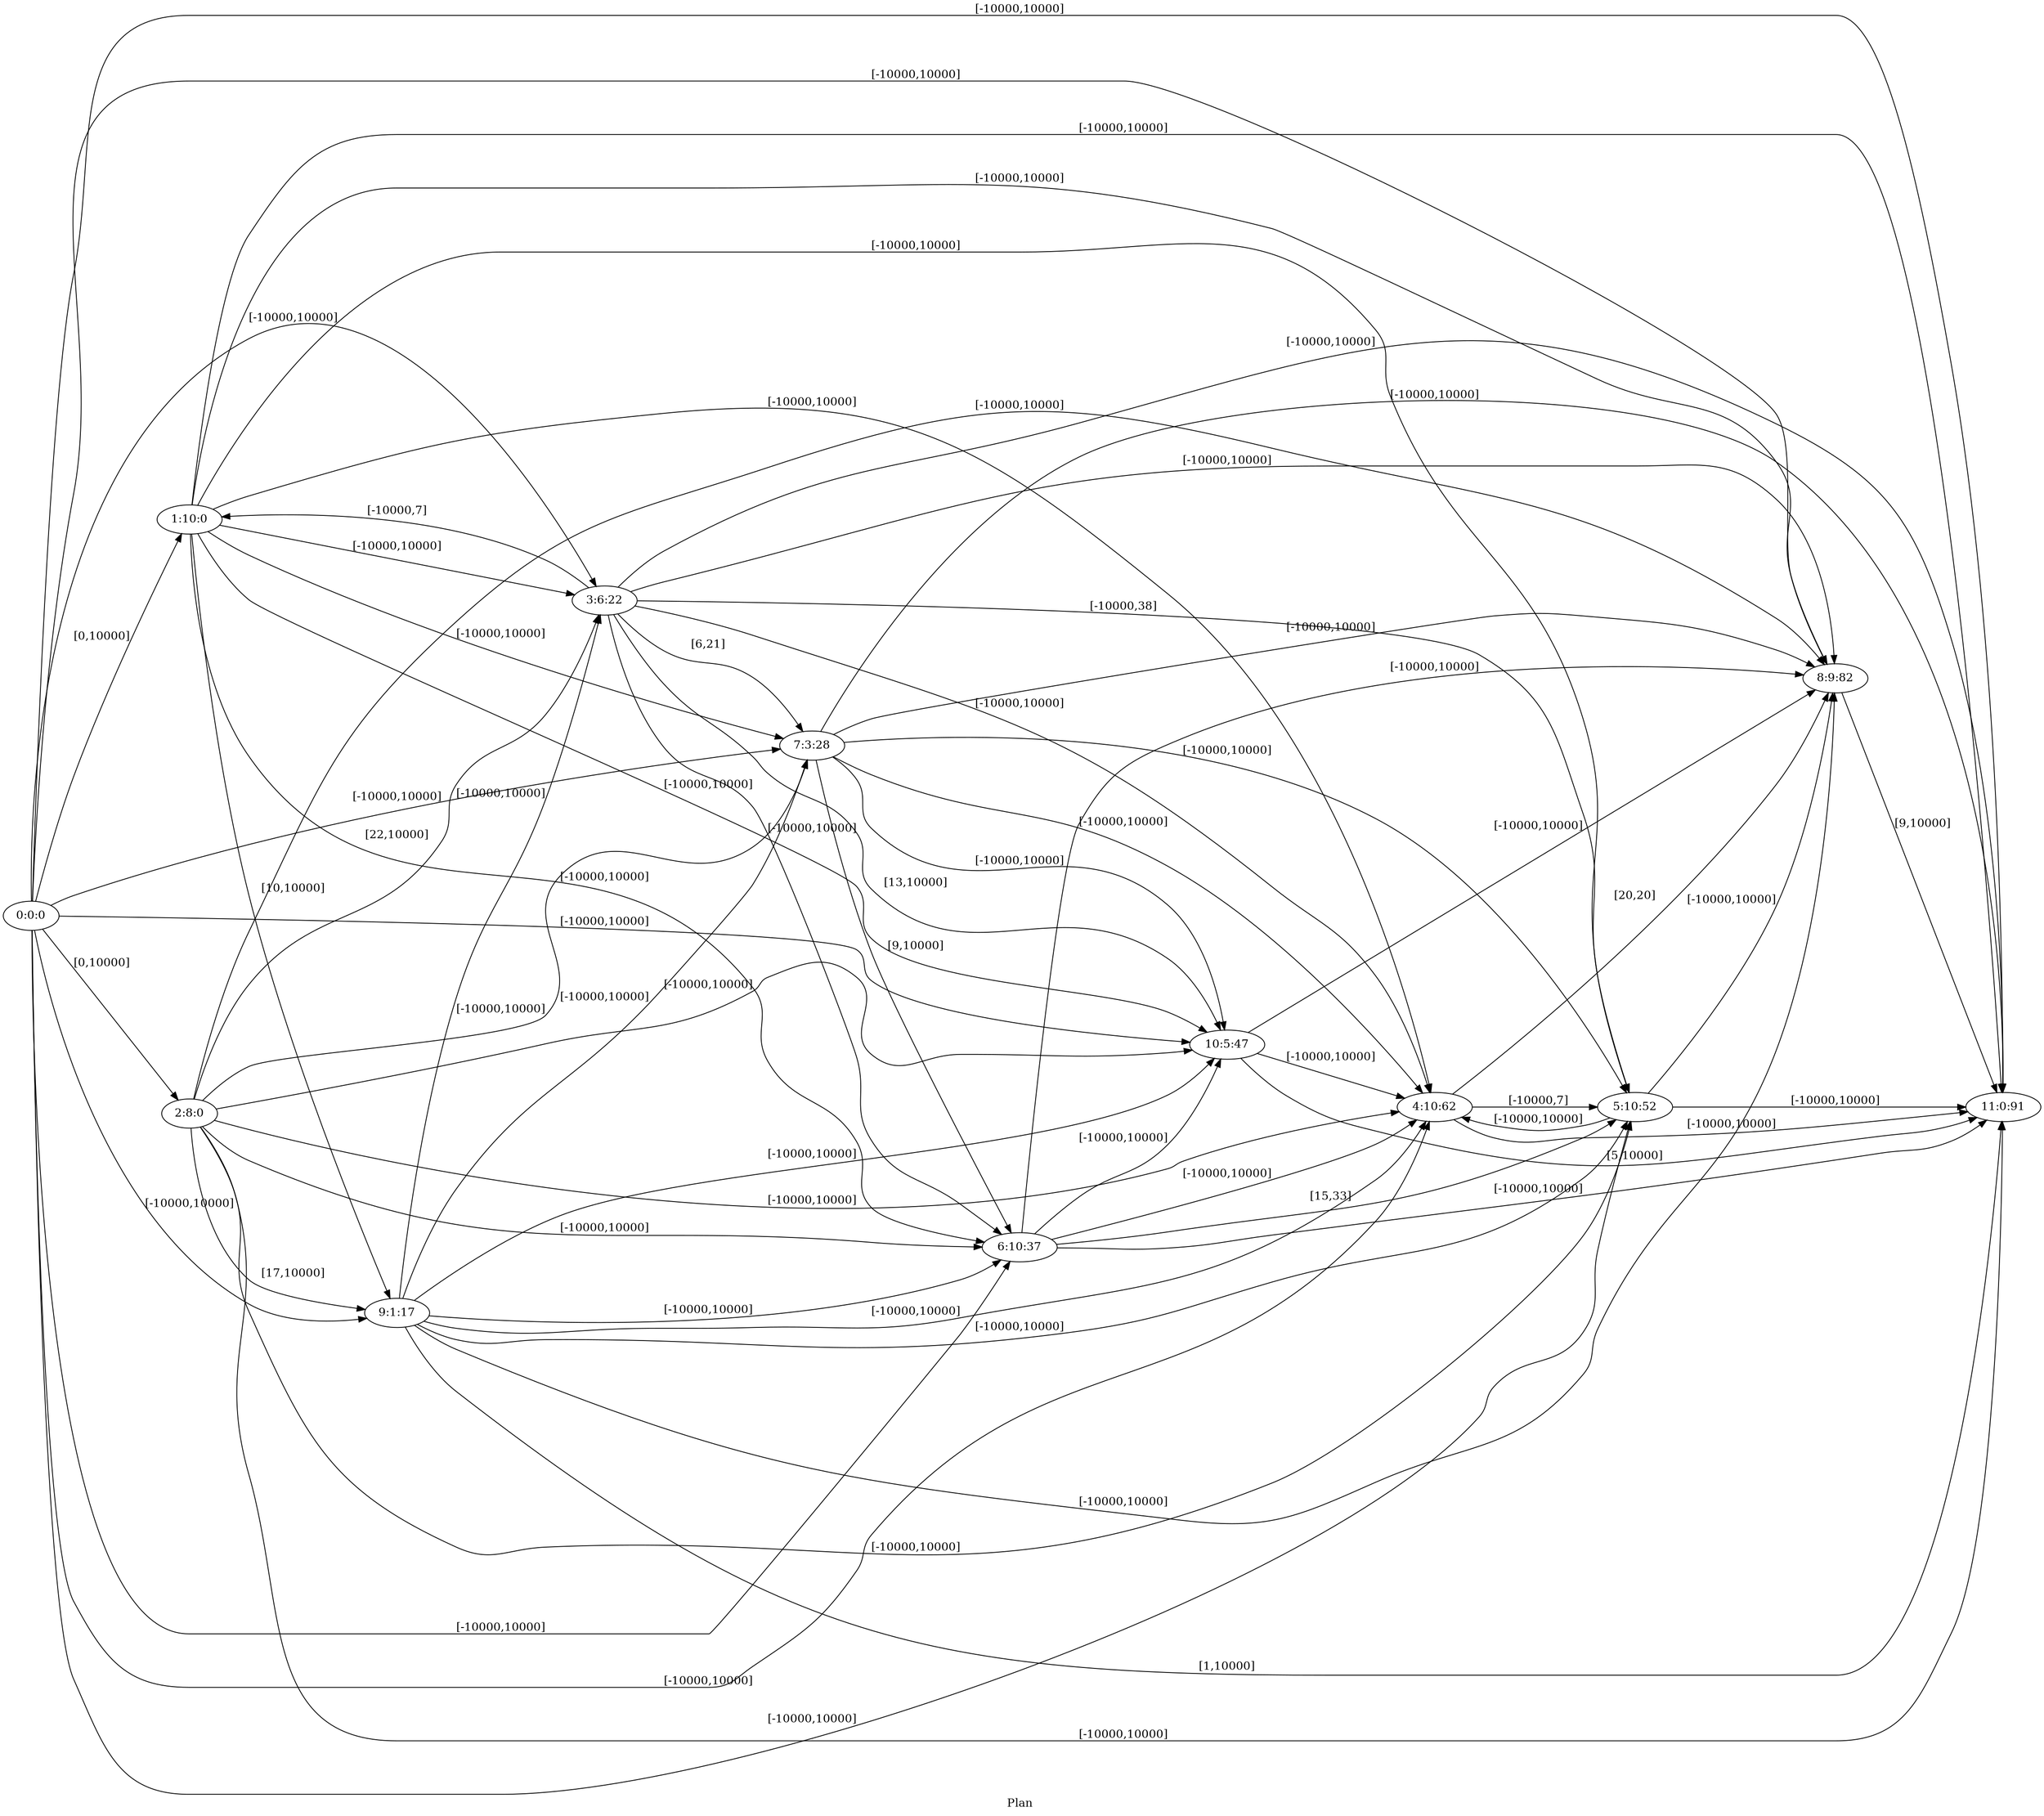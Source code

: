 digraph G {
 rankdir = LR;
 nodesep = .45; 
 size = 30;
label="Plan ";
 fldt = 0.518273;
"0:0:0"->"1:10:0"[ label = "[0,10000]"];
"0:0:0"->"2:8:0"[ label = "[0,10000]"];
"0:0:0"->"3:6:22"[ label = "[-10000,10000]"];
"0:0:0"->"4:10:62"[ label = "[-10000,10000]"];
"0:0:0"->"5:10:52"[ label = "[-10000,10000]"];
"0:0:0"->"6:10:37"[ label = "[-10000,10000]"];
"0:0:0"->"7:3:28"[ label = "[-10000,10000]"];
"0:0:0"->"8:9:82"[ label = "[-10000,10000]"];
"0:0:0"->"9:1:17"[ label = "[-10000,10000]"];
"0:0:0"->"10:5:47"[ label = "[-10000,10000]"];
"0:0:0"->"11:0:91"[ label = "[-10000,10000]"];
"1:10:0"->"3:6:22"[ label = "[-10000,10000]"];
"1:10:0"->"4:10:62"[ label = "[-10000,10000]"];
"1:10:0"->"5:10:52"[ label = "[-10000,10000]"];
"1:10:0"->"6:10:37"[ label = "[-10000,10000]"];
"1:10:0"->"7:3:28"[ label = "[-10000,10000]"];
"1:10:0"->"8:9:82"[ label = "[-10000,10000]"];
"1:10:0"->"9:1:17"[ label = "[10,10000]"];
"1:10:0"->"10:5:47"[ label = "[-10000,10000]"];
"1:10:0"->"11:0:91"[ label = "[-10000,10000]"];
"2:8:0"->"3:6:22"[ label = "[22,10000]"];
"2:8:0"->"4:10:62"[ label = "[-10000,10000]"];
"2:8:0"->"5:10:52"[ label = "[-10000,10000]"];
"2:8:0"->"6:10:37"[ label = "[-10000,10000]"];
"2:8:0"->"7:3:28"[ label = "[-10000,10000]"];
"2:8:0"->"8:9:82"[ label = "[-10000,10000]"];
"2:8:0"->"9:1:17"[ label = "[17,10000]"];
"2:8:0"->"10:5:47"[ label = "[-10000,10000]"];
"2:8:0"->"11:0:91"[ label = "[-10000,10000]"];
"3:6:22"->"1:10:0"[ label = "[-10000,7]"];
"3:6:22"->"4:10:62"[ label = "[-10000,10000]"];
"3:6:22"->"5:10:52"[ label = "[-10000,38]"];
"3:6:22"->"6:10:37"[ label = "[-10000,10000]"];
"3:6:22"->"7:3:28"[ label = "[6,21]"];
"3:6:22"->"8:9:82"[ label = "[-10000,10000]"];
"3:6:22"->"10:5:47"[ label = "[13,10000]"];
"3:6:22"->"11:0:91"[ label = "[-10000,10000]"];
"4:10:62"->"5:10:52"[ label = "[-10000,7]"];
"4:10:62"->"8:9:82"[ label = "[20,20]"];
"4:10:62"->"11:0:91"[ label = "[-10000,10000]"];
"5:10:52"->"4:10:62"[ label = "[-10000,10000]"];
"5:10:52"->"8:9:82"[ label = "[-10000,10000]"];
"5:10:52"->"11:0:91"[ label = "[-10000,10000]"];
"6:10:37"->"4:10:62"[ label = "[-10000,10000]"];
"6:10:37"->"5:10:52"[ label = "[15,33]"];
"6:10:37"->"8:9:82"[ label = "[-10000,10000]"];
"6:10:37"->"10:5:47"[ label = "[-10000,10000]"];
"6:10:37"->"11:0:91"[ label = "[-10000,10000]"];
"7:3:28"->"4:10:62"[ label = "[-10000,10000]"];
"7:3:28"->"5:10:52"[ label = "[-10000,10000]"];
"7:3:28"->"6:10:37"[ label = "[9,10000]"];
"7:3:28"->"8:9:82"[ label = "[-10000,10000]"];
"7:3:28"->"10:5:47"[ label = "[-10000,10000]"];
"7:3:28"->"11:0:91"[ label = "[-10000,10000]"];
"8:9:82"->"11:0:91"[ label = "[9,10000]"];
"9:1:17"->"3:6:22"[ label = "[-10000,10000]"];
"9:1:17"->"4:10:62"[ label = "[-10000,10000]"];
"9:1:17"->"5:10:52"[ label = "[-10000,10000]"];
"9:1:17"->"6:10:37"[ label = "[-10000,10000]"];
"9:1:17"->"7:3:28"[ label = "[-10000,10000]"];
"9:1:17"->"8:9:82"[ label = "[-10000,10000]"];
"9:1:17"->"10:5:47"[ label = "[-10000,10000]"];
"9:1:17"->"11:0:91"[ label = "[1,10000]"];
"10:5:47"->"4:10:62"[ label = "[-10000,10000]"];
"10:5:47"->"8:9:82"[ label = "[-10000,10000]"];
"10:5:47"->"11:0:91"[ label = "[5,10000]"];
}
